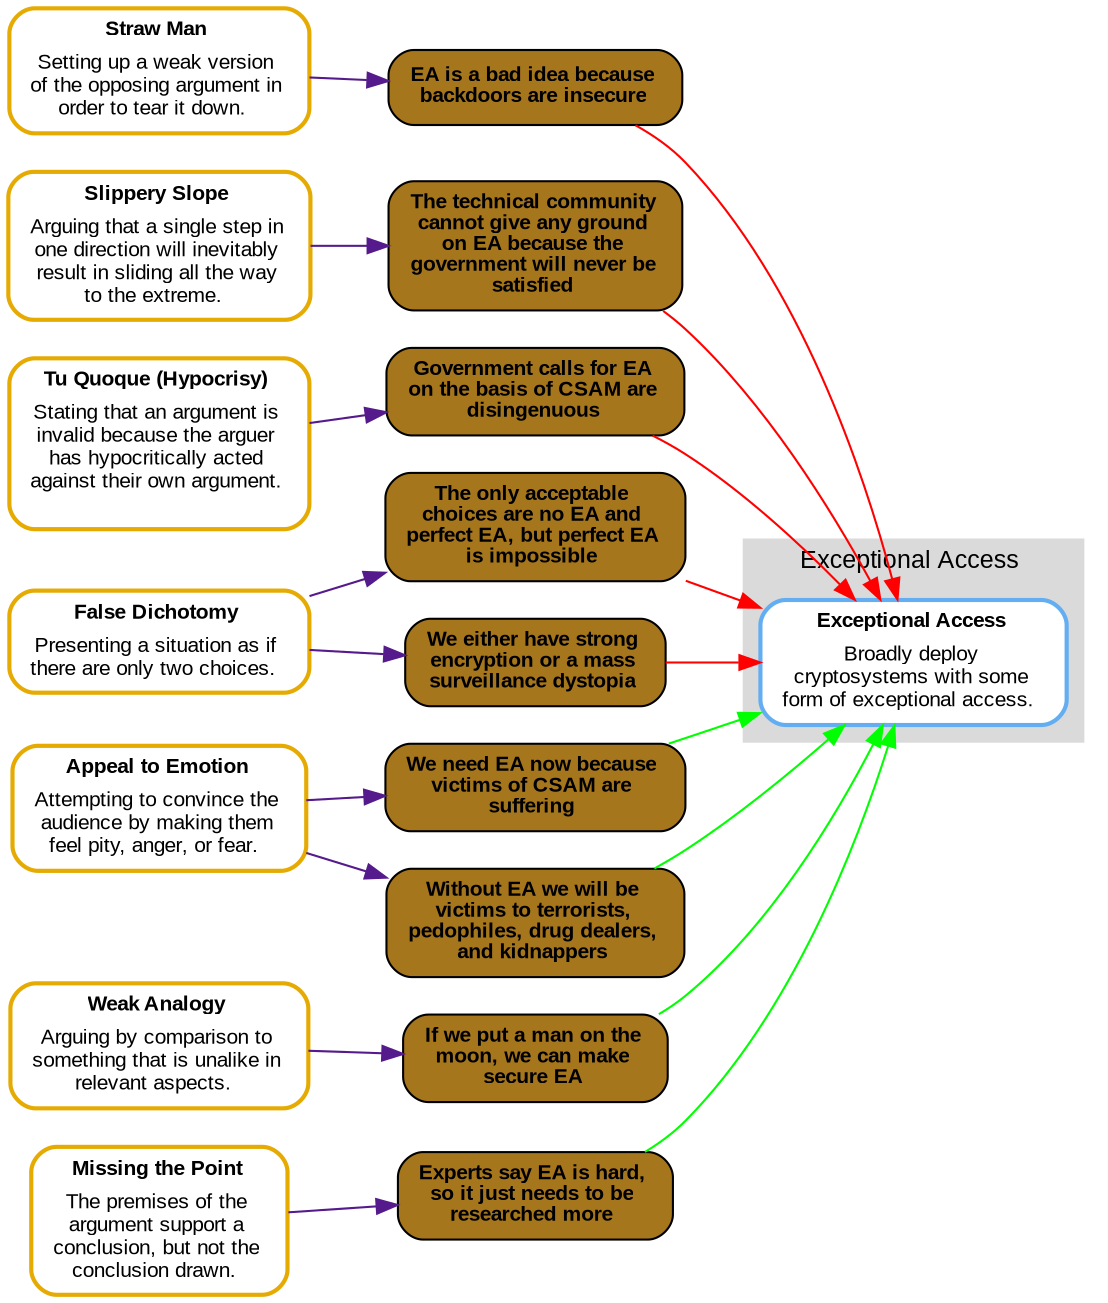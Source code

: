 digraph "Argument Map" {

rankdir = "LR";
concentrate = "false";
ratio = "auto";
size = "10,10";
edge[arrowsize="1", penwidth="1"]graph [bgcolor = "transparent" ]
subgraph cluster_1 {
  label = <<FONT FACE="arial" POINT-SIZE="12" COLOR="#000000">Exceptional&#x20;Access&#x20;</FONT>>;
  color = "#DADADA";
  margin="8" style = filled;
 labelloc = "t";

  n0 [label=<<TABLE WIDTH="0" ALIGN="CENTER" BORDER="0" CELLSPACING="0"><TR><TD WIDTH="0" ALIGN="TEXT" BALIGN="CENTER"><FONT FACE="arial" POINT-SIZE="10" COLOR="#000000"><B>Exceptional&#x20;Access&#x20;</B></FONT></TD></TR><TR><TD ALIGN="TEXT" WIDTH="0" BALIGN="CENTER"><FONT FACE="arial" POINT-SIZE="10" COLOR="#000000">Broadly&#x20;deploy&#x20;<BR/>cryptosystems&#x20;with&#x20;some&#x20;<BR/>form&#x20;of&#x20;exceptional&#x20;access.&#x20;&#x20;</FONT></TD></TR></TABLE>>, shape="box",  margin="0.11,0.055", style="filled,rounded,bold", color="#63AEF2", fillcolor="white", labelfontcolor="white", fontcolor="#000000", type="statement-map-node"];

}

  n1 [label=<<TABLE WIDTH="0" ALIGN="CENTER" BORDER="0" CELLSPACING="0"><TR><TD WIDTH="0" ALIGN="TEXT" BALIGN="CENTER"><FONT FACE="arial" POINT-SIZE="10" COLOR="#000000"><B>Missing&#x20;the&#x20;Point&#x20;</B></FONT></TD></TR><TR><TD ALIGN="TEXT" WIDTH="0" BALIGN="CENTER"><FONT FACE="arial" POINT-SIZE="10" COLOR="#000000">The&#x20;premises&#x20;of&#x20;the&#x20;<BR/>argument&#x20;support&#x20;a&#x20;<BR/>conclusion&#x2C;&#x20;but&#x20;not&#x20;the&#x20;<BR/>conclusion&#x20;drawn.&#x20;&#x20;</FONT></TD></TR></TABLE>>, shape="box",  margin="0.11,0.055", style="filled,rounded,bold", color="#e6ab02", fillcolor="white", labelfontcolor="white", fontcolor="#000000", type="statement-map-node"];
  n2 [label=<<TABLE WIDTH="0" ALIGN="CENTER" BORDER="0" CELLSPACING="0"><TR><TD WIDTH="0" ALIGN="TEXT" BALIGN="CENTER"><FONT FACE="arial" POINT-SIZE="10" COLOR="#000000"><B>Slippery&#x20;Slope&#x20;</B></FONT></TD></TR><TR><TD ALIGN="TEXT" WIDTH="0" BALIGN="CENTER"><FONT FACE="arial" POINT-SIZE="10" COLOR="#000000">Arguing&#x20;that&#x20;a&#x20;single&#x20;step&#x20;in&#x20;<BR/>one&#x20;direction&#x20;will&#x20;inevitably&#x20;<BR/>result&#x20;in&#x20;sliding&#x20;all&#x20;the&#x20;way&#x20;<BR/>to&#x20;the&#x20;extreme.&#x20;&#x20;</FONT></TD></TR></TABLE>>, shape="box",  margin="0.11,0.055", style="filled,rounded,bold", color="#e6ab02", fillcolor="white", labelfontcolor="white", fontcolor="#000000", type="statement-map-node"];
  n3 [label=<<TABLE WIDTH="0" ALIGN="CENTER" BORDER="0" CELLSPACING="0"><TR><TD WIDTH="0" ALIGN="TEXT" BALIGN="CENTER"><FONT FACE="arial" POINT-SIZE="10" COLOR="#000000"><B>Weak&#x20;Analogy&#x20;</B></FONT></TD></TR><TR><TD ALIGN="TEXT" WIDTH="0" BALIGN="CENTER"><FONT FACE="arial" POINT-SIZE="10" COLOR="#000000">Arguing&#x20;by&#x20;comparison&#x20;to&#x20;<BR/>something&#x20;that&#x20;is&#x20;unalike&#x20;in&#x20;<BR/>relevant&#x20;aspects.&#x20;&#x20;</FONT></TD></TR></TABLE>>, shape="box",  margin="0.11,0.055", style="filled,rounded,bold", color="#e6ab02", fillcolor="white", labelfontcolor="white", fontcolor="#000000", type="statement-map-node"];
  n4 [label=<<TABLE WIDTH="0" ALIGN="CENTER" BORDER="0" CELLSPACING="0"><TR><TD WIDTH="0" ALIGN="TEXT" BALIGN="CENTER"><FONT FACE="arial" POINT-SIZE="10" COLOR="#000000"><B>Tu&#x20;Quoque&#x20;&#x28;Hypocrisy&#x29;&#x20;</B></FONT></TD></TR><TR><TD ALIGN="TEXT" WIDTH="0" BALIGN="CENTER"><FONT FACE="arial" POINT-SIZE="10" COLOR="#000000">Stating&#x20;that&#x20;an&#x20;argument&#x20;is&#x20;<BR/>invalid&#x20;because&#x20;the&#x20;arguer&#x20;<BR/>has&#x20;hypocritically&#x20;acted&#x20;<BR/>against&#x20;their&#x20;own&#x20;argument.&#x20;<BR/>&#x20;</FONT></TD></TR></TABLE>>, shape="box",  margin="0.11,0.055", style="filled,rounded,bold", color="#e6ab02", fillcolor="white", labelfontcolor="white", fontcolor="#000000", type="statement-map-node"];
  n5 [label=<<TABLE WIDTH="0" ALIGN="CENTER" BORDER="0" CELLSPACING="0"><TR><TD WIDTH="0" ALIGN="TEXT" BALIGN="CENTER"><FONT FACE="arial" POINT-SIZE="10" COLOR="#000000"><B>Appeal&#x20;to&#x20;Emotion&#x20;</B></FONT></TD></TR><TR><TD ALIGN="TEXT" WIDTH="0" BALIGN="CENTER"><FONT FACE="arial" POINT-SIZE="10" COLOR="#000000">Attempting&#x20;to&#x20;convince&#x20;the&#x20;<BR/>audience&#x20;by&#x20;making&#x20;them&#x20;<BR/>feel&#x20;pity&#x2C;&#x20;anger&#x2C;&#x20;or&#x20;fear.&#x20;&#x20;</FONT></TD></TR></TABLE>>, shape="box",  margin="0.11,0.055", style="filled,rounded,bold", color="#e6ab02", fillcolor="white", labelfontcolor="white", fontcolor="#000000", type="statement-map-node"];
  n6 [label=<<TABLE WIDTH="0" ALIGN="CENTER" BORDER="0" CELLSPACING="0"><TR><TD WIDTH="0" ALIGN="TEXT" BALIGN="CENTER"><FONT FACE="arial" POINT-SIZE="10" COLOR="#000000"><B>Straw&#x20;Man&#x20;</B></FONT></TD></TR><TR><TD ALIGN="TEXT" WIDTH="0" BALIGN="CENTER"><FONT FACE="arial" POINT-SIZE="10" COLOR="#000000">Setting&#x20;up&#x20;a&#x20;weak&#x20;version&#x20;<BR/>of&#x20;the&#x20;opposing&#x20;argument&#x20;in&#x20;<BR/>order&#x20;to&#x20;tear&#x20;it&#x20;down.&#x20;&#x20;</FONT></TD></TR></TABLE>>, shape="box",  margin="0.11,0.055", style="filled,rounded,bold", color="#e6ab02", fillcolor="white", labelfontcolor="white", fontcolor="#000000", type="statement-map-node"];
  n7 [label=<<TABLE WIDTH="0" ALIGN="CENTER" BORDER="0" CELLSPACING="0"><TR><TD WIDTH="0" ALIGN="TEXT" BALIGN="CENTER"><FONT FACE="arial" POINT-SIZE="10" COLOR="#000000"><B>False&#x20;Dichotomy&#x20;</B></FONT></TD></TR><TR><TD ALIGN="TEXT" WIDTH="0" BALIGN="CENTER"><FONT FACE="arial" POINT-SIZE="10" COLOR="#000000">Presenting&#x20;a&#x20;situation&#x20;as&#x20;if&#x20;<BR/>there&#x20;are&#x20;only&#x20;two&#x20;choices.&#x20;&#x20;</FONT></TD></TR></TABLE>>, shape="box",  margin="0.11,0.055", style="filled,rounded,bold", color="#e6ab02", fillcolor="white", labelfontcolor="white", fontcolor="#000000", type="statement-map-node"];
  n8 [label=<<TABLE WIDTH="0" ALIGN="CENTER" BORDER="0" CELLSPACING="0"><TR><TD WIDTH="0" ALIGN="TEXT" BALIGN="CENTER"><FONT FACE="arial" POINT-SIZE="10" COLOR="#000000"><B>EA&#x20;is&#x20;a&#x20;bad&#x20;idea&#x20;because&#x20;<BR/>backdoors&#x20;are&#x20;insecure&#x20;</B></FONT></TD></TR></TABLE>>, margin="0.11,0.055", shape="box", style="filled,rounded", fillcolor="#a6761d", fontcolor="#000000",  type="argument-map-node"];
  n9 [label=<<TABLE WIDTH="0" ALIGN="CENTER" BORDER="0" CELLSPACING="0"><TR><TD WIDTH="0" ALIGN="TEXT" BALIGN="CENTER"><FONT FACE="arial" POINT-SIZE="10" COLOR="#000000"><B>The&#x20;technical&#x20;community&#x20;<BR/>cannot&#x20;give&#x20;any&#x20;ground&#x20;<BR/>on&#x20;EA&#x20;because&#x20;the&#x20;<BR/>government&#x20;will&#x20;never&#x20;be&#x20;<BR/>satisfied&#x20;</B></FONT></TD></TR></TABLE>>, margin="0.11,0.055", shape="box", style="filled,rounded", fillcolor="#a6761d", fontcolor="#000000",  type="argument-map-node"];
  n10 [label=<<TABLE WIDTH="0" ALIGN="CENTER" BORDER="0" CELLSPACING="0"><TR><TD WIDTH="0" ALIGN="TEXT" BALIGN="CENTER"><FONT FACE="arial" POINT-SIZE="10" COLOR="#000000"><B>Government&#x20;calls&#x20;for&#x20;EA&#x20;<BR/>on&#x20;the&#x20;basis&#x20;of&#x20;CSAM&#x20;are&#x20;<BR/>disingenuous&#x20;</B></FONT></TD></TR></TABLE>>, margin="0.11,0.055", shape="box", style="filled,rounded", fillcolor="#a6761d", fontcolor="#000000",  type="argument-map-node"];
  n11 [label=<<TABLE WIDTH="0" ALIGN="CENTER" BORDER="0" CELLSPACING="0"><TR><TD WIDTH="0" ALIGN="TEXT" BALIGN="CENTER"><FONT FACE="arial" POINT-SIZE="10" COLOR="#000000"><B>The&#x20;only&#x20;acceptable&#x20;<BR/>choices&#x20;are&#x20;no&#x20;EA&#x20;and&#x20;<BR/>perfect&#x20;EA&#x2C;&#x20;but&#x20;perfect&#x20;EA&#x20;<BR/>is&#x20;impossible&#x20;</B></FONT></TD></TR></TABLE>>, margin="0.11,0.055", shape="box", style="filled,rounded", fillcolor="#a6761d", fontcolor="#000000",  type="argument-map-node"];
  n12 [label=<<TABLE WIDTH="0" ALIGN="CENTER" BORDER="0" CELLSPACING="0"><TR><TD WIDTH="0" ALIGN="TEXT" BALIGN="CENTER"><FONT FACE="arial" POINT-SIZE="10" COLOR="#000000"><B>We&#x20;either&#x20;have&#x20;strong&#x20;<BR/>encryption&#x20;or&#x20;a&#x20;mass&#x20;<BR/>surveillance&#x20;dystopia&#x20;</B></FONT></TD></TR></TABLE>>, margin="0.11,0.055", shape="box", style="filled,rounded", fillcolor="#a6761d", fontcolor="#000000",  type="argument-map-node"];
  n13 [label=<<TABLE WIDTH="0" ALIGN="CENTER" BORDER="0" CELLSPACING="0"><TR><TD WIDTH="0" ALIGN="TEXT" BALIGN="CENTER"><FONT FACE="arial" POINT-SIZE="10" COLOR="#000000"><B>We&#x20;need&#x20;EA&#x20;now&#x20;because&#x20;<BR/>victims&#x20;of&#x20;CSAM&#x20;are&#x20;<BR/>suffering&#x20;</B></FONT></TD></TR></TABLE>>, margin="0.11,0.055", shape="box", style="filled,rounded", fillcolor="#a6761d", fontcolor="#000000",  type="argument-map-node"];
  n14 [label=<<TABLE WIDTH="0" ALIGN="CENTER" BORDER="0" CELLSPACING="0"><TR><TD WIDTH="0" ALIGN="TEXT" BALIGN="CENTER"><FONT FACE="arial" POINT-SIZE="10" COLOR="#000000"><B>Without&#x20;EA&#x20;we&#x20;will&#x20;be&#x20;<BR/>victims&#x20;to&#x20;terrorists&#x2C;&#x20;<BR/>pedophiles&#x2C;&#x20;drug&#x20;dealers&#x2C;&#x20;<BR/>and&#x20;kidnappers&#x20;</B></FONT></TD></TR></TABLE>>, margin="0.11,0.055", shape="box", style="filled,rounded", fillcolor="#a6761d", fontcolor="#000000",  type="argument-map-node"];
  n15 [label=<<TABLE WIDTH="0" ALIGN="CENTER" BORDER="0" CELLSPACING="0"><TR><TD WIDTH="0" ALIGN="TEXT" BALIGN="CENTER"><FONT FACE="arial" POINT-SIZE="10" COLOR="#000000"><B>If&#x20;we&#x20;put&#x20;a&#x20;man&#x20;on&#x20;the&#x20;<BR/>moon&#x2C;&#x20;we&#x20;can&#x20;make&#x20;<BR/>secure&#x20;EA&#x20;</B></FONT></TD></TR></TABLE>>, margin="0.11,0.055", shape="box", style="filled,rounded", fillcolor="#a6761d", fontcolor="#000000",  type="argument-map-node"];
  n16 [label=<<TABLE WIDTH="0" ALIGN="CENTER" BORDER="0" CELLSPACING="0"><TR><TD WIDTH="0" ALIGN="TEXT" BALIGN="CENTER"><FONT FACE="arial" POINT-SIZE="10" COLOR="#000000"><B>Experts&#x20;say&#x20;EA&#x20;is&#x20;hard&#x2C;&#x20;<BR/>so&#x20;it&#x20;just&#x20;needs&#x20;to&#x20;be&#x20;<BR/>researched&#x20;more&#x20;</B></FONT></TD></TR></TABLE>>, margin="0.11,0.055", shape="box", style="filled,rounded", fillcolor="#a6761d", fontcolor="#000000",  type="argument-map-node"];


  n8 -> n0 [type="attack", color="#ff0000"];
  n6 -> n8 [type="undercut", color="#551A8B"];
  n9 -> n0 [type="attack", color="#ff0000"];
  n2 -> n9 [type="undercut", color="#551A8B"];
  n10 -> n0 [type="attack", color="#ff0000"];
  n4 -> n10 [type="undercut", color="#551A8B"];
  n11 -> n0 [type="attack", color="#ff0000"];
  n7 -> n11 [type="undercut", color="#551A8B"];
  n12 -> n0 [type="attack", color="#ff0000"];
  n7 -> n12 [type="undercut", color="#551A8B"];
  n13 -> n0 [type="support", color="#00ff00"];
  n5 -> n13 [type="undercut", color="#551A8B"];
  n14 -> n0 [type="support", color="#00ff00"];
  n5 -> n14 [type="undercut", color="#551A8B"];
  n15 -> n0 [type="support", color="#00ff00"];
  n3 -> n15 [type="undercut", color="#551A8B"];
  n16 -> n0 [type="support", color="#00ff00"];
  n1 -> n16 [type="undercut", color="#551A8B"];
{ rank = same;
};
{ rank = same;
};

}